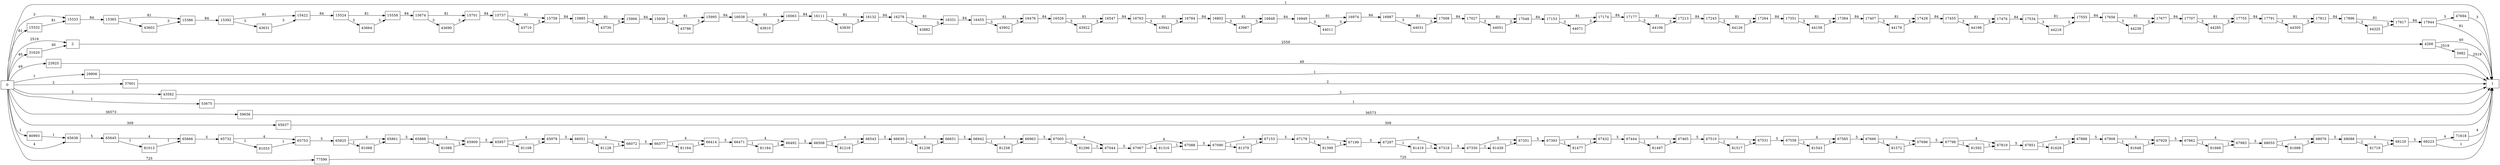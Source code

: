 digraph {
	graph [rankdir=LR]
	node [shape=rectangle]
	2 -> 4268 [label=2559]
	4268 -> 1 [label=40]
	4268 -> 5982 [label=2519]
	5982 -> 1 [label=2519]
	15332 -> 15333 [label=81]
	15333 -> 15365 [label=84]
	15365 -> 15386 [label=81]
	15365 -> 43602 [label=3]
	15386 -> 15392 [label=84]
	15392 -> 15422 [label=81]
	15392 -> 43631 [label=3]
	15422 -> 15524 [label=84]
	15524 -> 15558 [label=81]
	15524 -> 43664 [label=3]
	15558 -> 15674 [label=84]
	15674 -> 15701 [label=81]
	15674 -> 43690 [label=3]
	15701 -> 15737 [label=84]
	15737 -> 15758 [label=81]
	15737 -> 43710 [label=3]
	15758 -> 15885 [label=84]
	15885 -> 15906 [label=81]
	15885 -> 43730 [label=3]
	15906 -> 15938 [label=84]
	15938 -> 15995 [label=81]
	15938 -> 43786 [label=3]
	15995 -> 16038 [label=84]
	16038 -> 16063 [label=81]
	16038 -> 43810 [label=3]
	16063 -> 16111 [label=84]
	16111 -> 16132 [label=81]
	16111 -> 43830 [label=3]
	16132 -> 16278 [label=84]
	16278 -> 16331 [label=81]
	16278 -> 43882 [label=3]
	16331 -> 16455 [label=84]
	16455 -> 16476 [label=81]
	16455 -> 43902 [label=3]
	16476 -> 16526 [label=84]
	16526 -> 16547 [label=81]
	16526 -> 43922 [label=3]
	16547 -> 16763 [label=84]
	16763 -> 16784 [label=81]
	16763 -> 43942 [label=3]
	16784 -> 16802 [label=84]
	16802 -> 16848 [label=81]
	16802 -> 43987 [label=3]
	16848 -> 16949 [label=84]
	16949 -> 16974 [label=81]
	16949 -> 44011 [label=3]
	16974 -> 16987 [label=84]
	16987 -> 17008 [label=81]
	16987 -> 44031 [label=3]
	17008 -> 17027 [label=84]
	17027 -> 17048 [label=81]
	17027 -> 44051 [label=3]
	17048 -> 17153 [label=84]
	17153 -> 17174 [label=81]
	17153 -> 44071 [label=3]
	17174 -> 17177 [label=84]
	17177 -> 17213 [label=81]
	17177 -> 44106 [label=3]
	17213 -> 17243 [label=84]
	17243 -> 17264 [label=81]
	17243 -> 44126 [label=3]
	17264 -> 17351 [label=84]
	17351 -> 17384 [label=81]
	17351 -> 44158 [label=3]
	17384 -> 17407 [label=84]
	17407 -> 17428 [label=81]
	17407 -> 44178 [label=3]
	17428 -> 17455 [label=84]
	17455 -> 17476 [label=81]
	17455 -> 44198 [label=3]
	17476 -> 17534 [label=84]
	17534 -> 17555 [label=81]
	17534 -> 44218 [label=3]
	17555 -> 17656 [label=84]
	17656 -> 17677 [label=81]
	17656 -> 44238 [label=3]
	17677 -> 17707 [label=84]
	17707 -> 17755 [label=81]
	17707 -> 44285 [label=3]
	17755 -> 17791 [label=84]
	17791 -> 17812 [label=81]
	17791 -> 44305 [label=3]
	17812 -> 17896 [label=84]
	17896 -> 17917 [label=81]
	17896 -> 44325 [label=3]
	17917 -> 17944 [label=84]
	17944 -> 1 [label=81]
	17944 -> 47694 [label=3]
	23925 -> 1 [label=49]
	29906 -> 1 [label=1]
	31620 -> 2 [label=40]
	37601 -> 1 [label=2]
	43582 -> 1 [label=2]
	43602 -> 15386 [label=3]
	43631 -> 15422 [label=3]
	43664 -> 15558 [label=3]
	43690 -> 15701 [label=3]
	43710 -> 15758 [label=3]
	43730 -> 15906 [label=3]
	43786 -> 15995 [label=3]
	43810 -> 16063 [label=3]
	43830 -> 16132 [label=3]
	43882 -> 16331 [label=3]
	43902 -> 16476 [label=3]
	43922 -> 16547 [label=3]
	43942 -> 16784 [label=3]
	43987 -> 16848 [label=3]
	44011 -> 16974 [label=3]
	44031 -> 17008 [label=3]
	44051 -> 17048 [label=3]
	44071 -> 17174 [label=3]
	44106 -> 17213 [label=3]
	44126 -> 17264 [label=3]
	44158 -> 17384 [label=3]
	44178 -> 17428 [label=3]
	44198 -> 17476 [label=3]
	44218 -> 17555 [label=3]
	44238 -> 17677 [label=3]
	44285 -> 17755 [label=3]
	44305 -> 17812 [label=3]
	44325 -> 17917 [label=3]
	47694 -> 1 [label=3]
	53675 -> 1 [label=1]
	59656 -> 1 [label=36573]
	65637 -> 1 [label=309]
	65638 -> 65645 [label=5]
	65645 -> 65666 [label=4]
	65645 -> 81013 [label=1]
	65666 -> 65732 [label=5]
	65732 -> 65753 [label=4]
	65732 -> 81033 [label=1]
	65753 -> 65825 [label=5]
	65825 -> 65861 [label=4]
	65825 -> 81068 [label=1]
	65861 -> 65888 [label=5]
	65888 -> 65909 [label=4]
	65888 -> 81088 [label=1]
	65909 -> 65957 [label=5]
	65957 -> 65978 [label=4]
	65957 -> 81108 [label=1]
	65978 -> 66051 [label=5]
	66051 -> 66072 [label=4]
	66051 -> 81128 [label=1]
	66072 -> 66377 [label=5]
	66377 -> 66414 [label=4]
	66377 -> 81164 [label=1]
	66414 -> 66471 [label=5]
	66471 -> 66492 [label=4]
	66471 -> 81184 [label=1]
	66492 -> 66508 [label=5]
	66508 -> 66543 [label=4]
	66508 -> 81218 [label=1]
	66543 -> 66630 [label=5]
	66630 -> 66651 [label=4]
	66630 -> 81238 [label=1]
	66651 -> 66942 [label=5]
	66942 -> 66963 [label=4]
	66942 -> 81258 [label=1]
	66963 -> 67005 [label=5]
	67005 -> 67044 [label=4]
	67005 -> 81296 [label=1]
	67044 -> 67067 [label=5]
	67067 -> 67088 [label=4]
	67067 -> 81316 [label=1]
	67088 -> 67090 [label=5]
	67090 -> 67153 [label=4]
	67090 -> 81379 [label=1]
	67153 -> 67178 [label=5]
	67178 -> 67199 [label=4]
	67178 -> 81399 [label=1]
	67199 -> 67297 [label=5]
	67297 -> 67318 [label=4]
	67297 -> 81419 [label=1]
	67318 -> 67330 [label=5]
	67330 -> 67351 [label=4]
	67330 -> 81439 [label=1]
	67351 -> 67393 [label=5]
	67393 -> 67432 [label=4]
	67393 -> 81477 [label=1]
	67432 -> 67444 [label=5]
	67444 -> 67465 [label=4]
	67444 -> 81497 [label=1]
	67465 -> 67510 [label=5]
	67510 -> 67531 [label=4]
	67510 -> 81517 [label=1]
	67531 -> 67558 [label=5]
	67558 -> 67585 [label=4]
	67558 -> 81543 [label=1]
	67585 -> 67666 [label=5]
	67666 -> 67696 [label=4]
	67666 -> 81572 [label=1]
	67696 -> 67798 [label=5]
	67798 -> 67819 [label=4]
	67798 -> 81592 [label=1]
	67819 -> 67851 [label=5]
	67851 -> 67888 [label=4]
	67851 -> 81628 [label=1]
	67888 -> 67908 [label=5]
	67908 -> 67929 [label=4]
	67908 -> 81648 [label=1]
	67929 -> 67962 [label=5]
	67962 -> 67983 [label=4]
	67962 -> 81668 [label=1]
	67983 -> 68055 [label=5]
	68055 -> 68076 [label=4]
	68055 -> 81688 [label=1]
	68076 -> 68088 [label=5]
	68088 -> 68120 [label=4]
	68088 -> 81719 [label=1]
	68120 -> 68223 [label=5]
	68223 -> 1 [label=1]
	68223 -> 71618 [label=4]
	71618 -> 1 [label=4]
	77599 -> 1 [label=725]
	80993 -> 65638 [label=1]
	81013 -> 65666 [label=1]
	81033 -> 65753 [label=1]
	81068 -> 65861 [label=1]
	81088 -> 65909 [label=1]
	81108 -> 65978 [label=1]
	81128 -> 66072 [label=1]
	81164 -> 66414 [label=1]
	81184 -> 66492 [label=1]
	81218 -> 66543 [label=1]
	81238 -> 66651 [label=1]
	81258 -> 66963 [label=1]
	81296 -> 67044 [label=1]
	81316 -> 67088 [label=1]
	81379 -> 67153 [label=1]
	81399 -> 67199 [label=1]
	81419 -> 67318 [label=1]
	81439 -> 67351 [label=1]
	81477 -> 67432 [label=1]
	81497 -> 67465 [label=1]
	81517 -> 67531 [label=1]
	81543 -> 67585 [label=1]
	81572 -> 67696 [label=1]
	81592 -> 67819 [label=1]
	81628 -> 67888 [label=1]
	81648 -> 67929 [label=1]
	81668 -> 67983 [label=1]
	81688 -> 68076 [label=1]
	81719 -> 68120 [label=1]
	0 -> 2 [label=2519]
	0 -> 15333 [label=3]
	0 -> 65638 [label=4]
	0 -> 1 [label=1]
	0 -> 15332 [label=81]
	0 -> 23925 [label=49]
	0 -> 29906 [label=1]
	0 -> 31620 [label=40]
	0 -> 37601 [label=2]
	0 -> 43582 [label=2]
	0 -> 53675 [label=1]
	0 -> 59656 [label=36573]
	0 -> 65637 [label=309]
	0 -> 77599 [label=725]
	0 -> 80993 [label=1]
}
